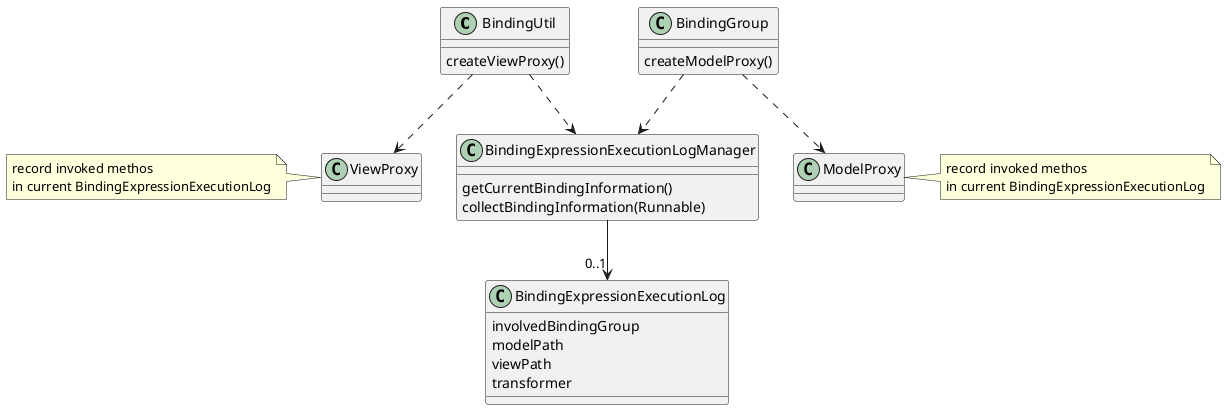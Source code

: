 @startuml

class BindingUtil {
	createViewProxy()
}

BindingUtil ..> ViewProxy

class ViewProxy{
}

note left of ViewProxy
record invoked methos
in current BindingExpressionExecutionLog
end note

class BindingGroup {
  createModelProxy()
}

BindingGroup ..> ModelProxy
class ModelProxy {
}

note right of ModelProxy
record invoked methos
in current BindingExpressionExecutionLog
end note

class BindingExpressionExecutionLogManager {
  getCurrentBindingInformation()
  collectBindingInformation(Runnable)
}

class BindingExpressionExecutionLog {
  involvedBindingGroup
  modelPath
  viewPath
  transformer
}

BindingUtil ..> BindingExpressionExecutionLogManager
BindingGroup ..> BindingExpressionExecutionLogManager
BindingExpressionExecutionLogManager --> "0..1" BindingExpressionExecutionLog

@enduml
